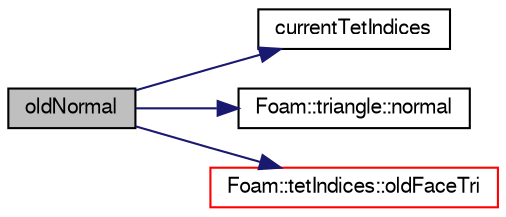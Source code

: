 digraph "oldNormal"
{
  bgcolor="transparent";
  edge [fontname="FreeSans",fontsize="10",labelfontname="FreeSans",labelfontsize="10"];
  node [fontname="FreeSans",fontsize="10",shape=record];
  rankdir="LR";
  Node3650 [label="oldNormal",height=0.2,width=0.4,color="black", fillcolor="grey75", style="filled", fontcolor="black"];
  Node3650 -> Node3651 [color="midnightblue",fontsize="10",style="solid",fontname="FreeSans"];
  Node3651 [label="currentTetIndices",height=0.2,width=0.4,color="black",URL="$a23586.html#a360ad76fdc064a5838a79ed20164f1f2",tooltip="Return the indices of the current tet that the. "];
  Node3650 -> Node3652 [color="midnightblue",fontsize="10",style="solid",fontname="FreeSans"];
  Node3652 [label="Foam::triangle::normal",height=0.2,width=0.4,color="black",URL="$a27606.html#ad626ef30cf97c5bcf2b81d102ad70096",tooltip="Return vector normal. "];
  Node3650 -> Node3653 [color="midnightblue",fontsize="10",style="solid",fontname="FreeSans"];
  Node3653 [label="Foam::tetIndices::oldFaceTri",height=0.2,width=0.4,color="red",URL="$a27422.html#ac868fad9883418fa0669e15d901fd338",tooltip="Return the geometry corresponding to the tri on the. "];
}
